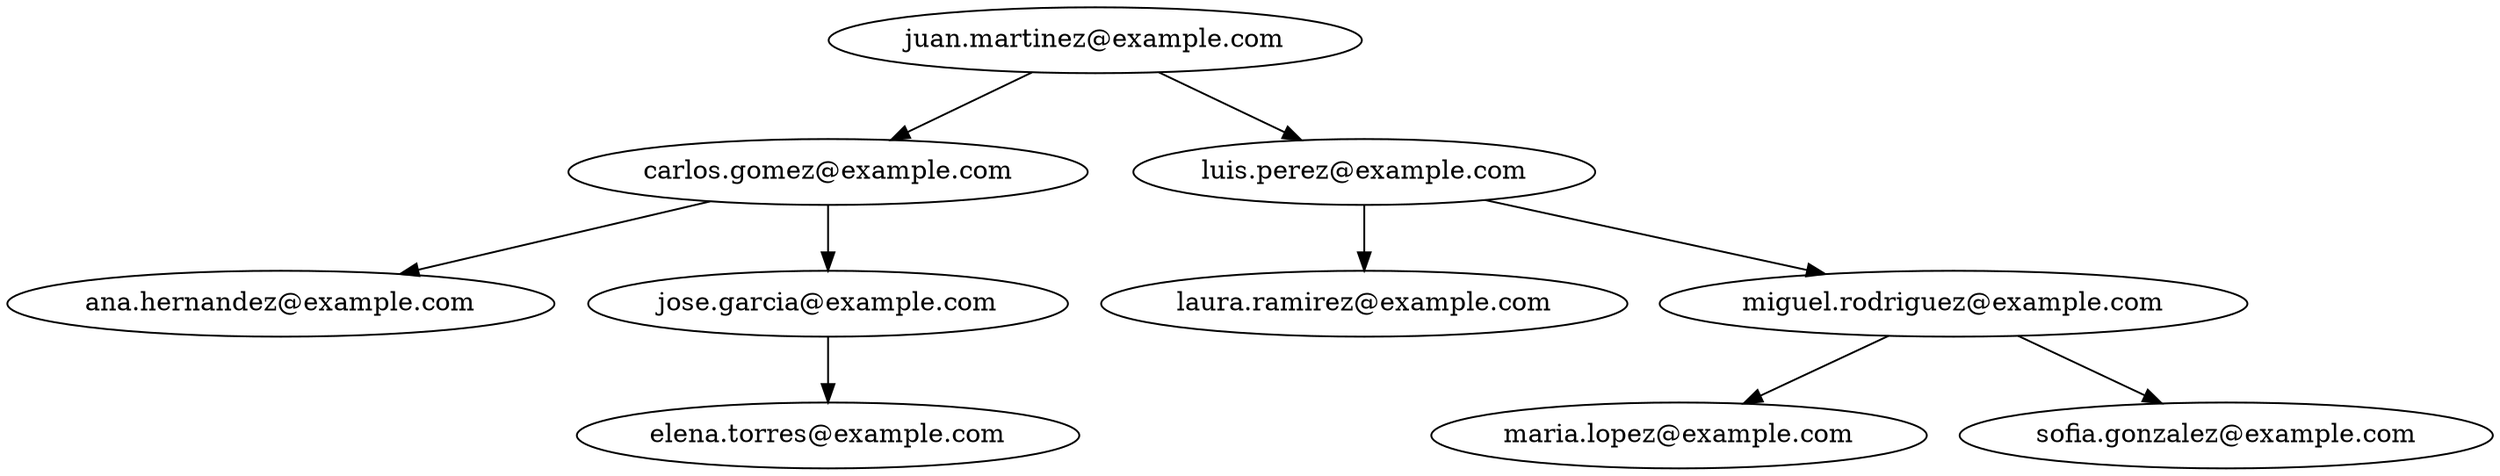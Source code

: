 digraph G {
Nodo0x295976b5180[label = "juan.martinez@example.com"];
Nodo0x295976b5180->Nodo0x295976b4b80;
Nodo0x295976b5180->Nodo0x295976b4fa0;
Nodo0x295976b4b80[label = "carlos.gomez@example.com"];
Nodo0x295976b4b80->Nodo0x295976b52a0;
Nodo0x295976b4b80->Nodo0x295976b52d0;
Nodo0x295976b52a0[label = "ana.hernandez@example.com"];
Nodo0x295976b52d0[label = "jose.garcia@example.com"];
Nodo0x295976b52d0->Nodo0x295976b5210;
Nodo0x295976b5210[label = "elena.torres@example.com"];
Nodo0x295976b4fa0[label = "luis.perez@example.com"];
Nodo0x295976b4fa0->Nodo0x295976b5150;
Nodo0x295976b4fa0->Nodo0x295976b4c40;
Nodo0x295976b5150[label = "laura.ramirez@example.com"];
Nodo0x295976b4c40[label = "miguel.rodriguez@example.com"];
Nodo0x295976b4c40->Nodo0x295976b4be0;
Nodo0x295976b4c40->Nodo0x295976b5240;
Nodo0x295976b4be0[label = "maria.lopez@example.com"];
Nodo0x295976b5240[label = "sofia.gonzalez@example.com"];
}
